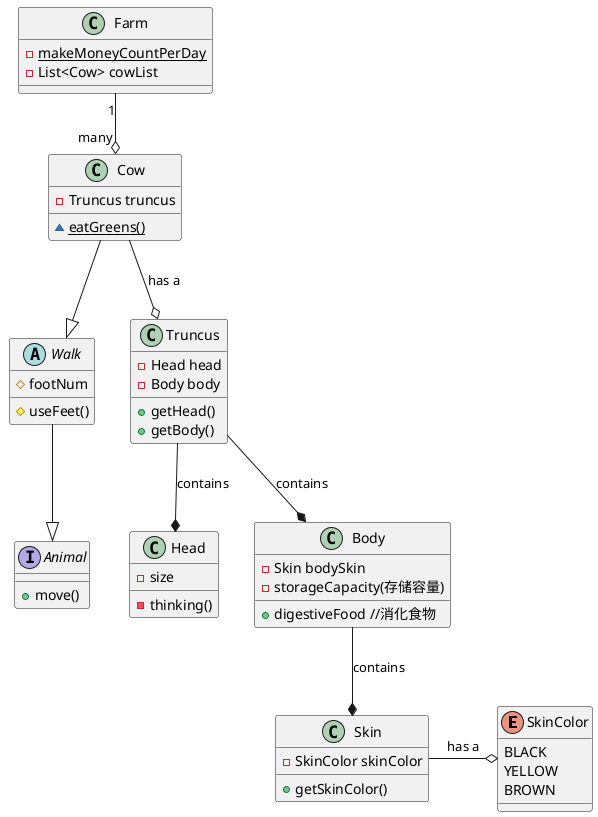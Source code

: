 @startuml
enum SkinColor {
    BLACK
    YELLOW
    BROWN
}
interface Animal {
    + move()
}

abstract Walk {
    # footNum
    # useFeet()
}

class Head {
    - size
    - thinking()
}

class Body {
    - Skin bodySkin
    - {field} storageCapacity(存储容量)
    + {method} digestiveFood //消化食物
}

class Skin {
    - SkinColor skinColor
    + getSkinColor()
}


class Truncus {
    - Head head
    - Body body
    + getHead()
    + getBody()
}

class Cow {
    - Truncus truncus
    ~ {static} eatGreens()
}

class Farm {
    - {static} makeMoneyCountPerDay
    - List<Cow> cowList
}

Walk --|> Animal

Cow --|> Walk

Body --* Skin: contains

Skin -o SkinColor : has a


Truncus --* Head : contains
Truncus --* Body : contains

Cow --o Truncus : has a


Farm "1" --o "many" Cow

@enduml